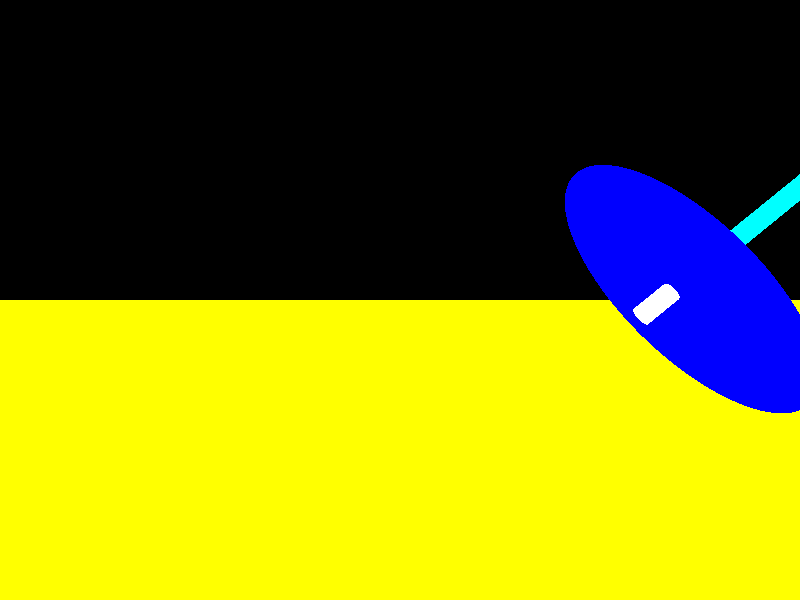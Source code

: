 camera {
	location<2,1,2>
	look_at<0,1,0>
}

light_source {
	<10,10,10>
	rgb<1,1,1>
}

plane {
    y
    0
    pigment { rgb <1,1,0> }

}

union {
cylinder {
	<0,2,0>
	<0,3,0>
	0.05
	pigment{ rgb<0,1,1> }
}
cylinder {
	<0,1.5,0>
	<0,2,0>
	0.05
	pigment{ rgb<1,1,1> }
}

difference {
	cone {
		<0,1.70,0>
		0.75
		<0,2,0>
		0.05
		pigment{ rgb<0,0,1> }		
	}
	cone {
		<0,1.70,0>
		0.7
		<0,2,0>
		0.04
		pigment{ rgb<0,0,1> }		
	}
}

	rotate<30,0,45>

}
